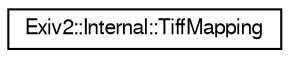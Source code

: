 digraph "Graphical Class Hierarchy"
{
  edge [fontname="FreeSans",fontsize="10",labelfontname="FreeSans",labelfontsize="10"];
  node [fontname="FreeSans",fontsize="10",shape=record];
  rankdir="LR";
  Node1 [label="Exiv2::Internal::TiffMapping",height=0.2,width=0.4,color="black", fillcolor="white", style="filled",URL="$classExiv2_1_1Internal_1_1TiffMapping.html",tooltip="Table of TIFF decoding and encoding functions and find functions. This class is separated from the me..."];
}
